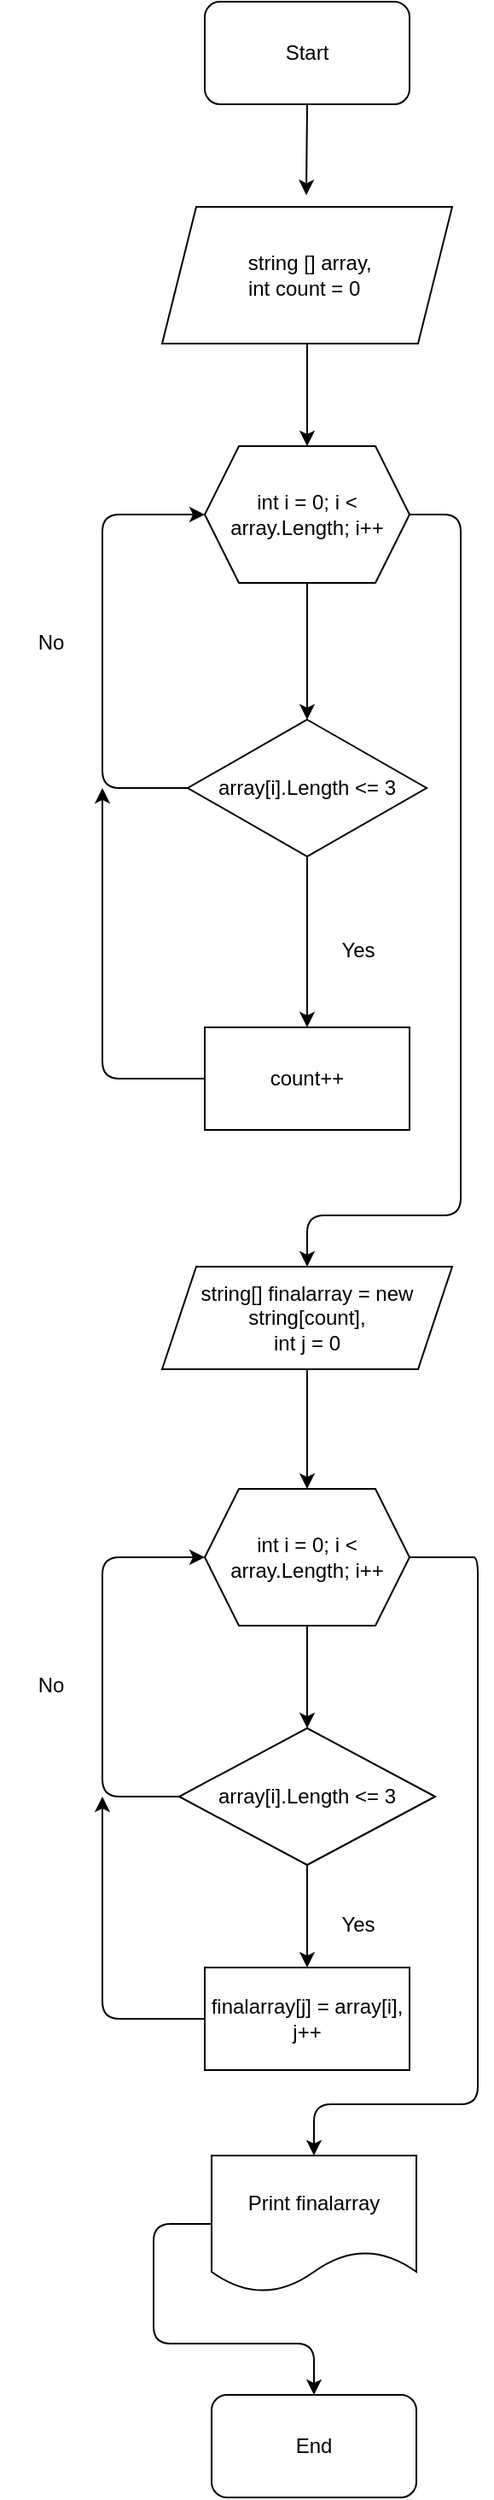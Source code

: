 <mxfile>
    <diagram id="5UdA2600SbuSMMm4wdyI" name="Страница 1">
        <mxGraphModel dx="276" dy="280" grid="1" gridSize="10" guides="1" tooltips="1" connect="1" arrows="1" fold="1" page="1" pageScale="1" pageWidth="827" pageHeight="1169" math="0" shadow="0">
            <root>
                <mxCell id="0"/>
                <mxCell id="1" parent="0"/>
                <mxCell id="8" style="edgeStyle=none;html=1;exitX=0.5;exitY=1;exitDx=0;exitDy=0;entryX=0.497;entryY=-0.085;entryDx=0;entryDy=0;entryPerimeter=0;" edge="1" parent="1" source="2" target="3">
                    <mxGeometry relative="1" as="geometry"/>
                </mxCell>
                <mxCell id="2" value="Start" style="rounded=1;whiteSpace=wrap;html=1;" vertex="1" parent="1">
                    <mxGeometry x="290" y="10" width="120" height="60" as="geometry"/>
                </mxCell>
                <mxCell id="9" style="edgeStyle=none;html=1;exitX=0.5;exitY=1;exitDx=0;exitDy=0;entryX=0.5;entryY=0;entryDx=0;entryDy=0;" edge="1" parent="1" source="3" target="6">
                    <mxGeometry relative="1" as="geometry"/>
                </mxCell>
                <mxCell id="3" value="&amp;nbsp;string [] array,&lt;br&gt;int count = 0&amp;nbsp;" style="shape=parallelogram;perimeter=parallelogramPerimeter;whiteSpace=wrap;html=1;fixedSize=1;" vertex="1" parent="1">
                    <mxGeometry x="265" y="130" width="170" height="80" as="geometry"/>
                </mxCell>
                <mxCell id="11" style="edgeStyle=none;html=1;exitX=0.5;exitY=1;exitDx=0;exitDy=0;entryX=0.5;entryY=0;entryDx=0;entryDy=0;" edge="1" parent="1" source="6" target="7">
                    <mxGeometry relative="1" as="geometry"/>
                </mxCell>
                <mxCell id="43" style="edgeStyle=none;html=1;exitX=1;exitY=0.5;exitDx=0;exitDy=0;entryX=0.5;entryY=0;entryDx=0;entryDy=0;" edge="1" parent="1" source="6" target="24">
                    <mxGeometry relative="1" as="geometry">
                        <Array as="points">
                            <mxPoint x="440" y="310"/>
                            <mxPoint x="440" y="720"/>
                            <mxPoint x="350" y="720"/>
                        </Array>
                    </mxGeometry>
                </mxCell>
                <mxCell id="6" value="int i = 0; i &amp;lt; array.Length; i++" style="shape=hexagon;perimeter=hexagonPerimeter2;whiteSpace=wrap;html=1;fixedSize=1;" vertex="1" parent="1">
                    <mxGeometry x="290" y="270" width="120" height="80" as="geometry"/>
                </mxCell>
                <mxCell id="13" style="edgeStyle=none;html=1;exitX=0.5;exitY=1;exitDx=0;exitDy=0;entryX=0.5;entryY=0;entryDx=0;entryDy=0;" edge="1" parent="1" source="7" target="12">
                    <mxGeometry relative="1" as="geometry">
                        <mxPoint x="350" y="550" as="targetPoint"/>
                    </mxGeometry>
                </mxCell>
                <mxCell id="22" style="edgeStyle=none;html=1;exitX=0;exitY=0.5;exitDx=0;exitDy=0;entryX=0;entryY=0.5;entryDx=0;entryDy=0;" edge="1" parent="1" source="7" target="6">
                    <mxGeometry relative="1" as="geometry">
                        <mxPoint x="270" y="320" as="targetPoint"/>
                        <Array as="points">
                            <mxPoint x="230" y="470"/>
                            <mxPoint x="230" y="310"/>
                        </Array>
                    </mxGeometry>
                </mxCell>
                <mxCell id="7" value="array[i].Length &amp;lt;= 3" style="rhombus;whiteSpace=wrap;html=1;" vertex="1" parent="1">
                    <mxGeometry x="280" y="430" width="140" height="80" as="geometry"/>
                </mxCell>
                <mxCell id="42" style="edgeStyle=none;html=1;exitX=0;exitY=0.5;exitDx=0;exitDy=0;" edge="1" parent="1" source="12">
                    <mxGeometry relative="1" as="geometry">
                        <mxPoint x="230" y="470" as="targetPoint"/>
                        <Array as="points">
                            <mxPoint x="230" y="640"/>
                        </Array>
                    </mxGeometry>
                </mxCell>
                <mxCell id="12" value="count++" style="rounded=0;whiteSpace=wrap;html=1;" vertex="1" parent="1">
                    <mxGeometry x="290" y="610" width="120" height="60" as="geometry"/>
                </mxCell>
                <mxCell id="14" value="Yes" style="text;html=1;strokeColor=none;fillColor=none;align=center;verticalAlign=middle;whiteSpace=wrap;rounded=0;" vertex="1" parent="1">
                    <mxGeometry x="350" y="550" width="60" height="30" as="geometry"/>
                </mxCell>
                <mxCell id="23" value="No" style="text;html=1;strokeColor=none;fillColor=none;align=center;verticalAlign=middle;whiteSpace=wrap;rounded=0;" vertex="1" parent="1">
                    <mxGeometry x="170" y="370" width="60" height="30" as="geometry"/>
                </mxCell>
                <mxCell id="29" style="edgeStyle=none;html=1;exitX=0.5;exitY=1;exitDx=0;exitDy=0;entryX=0.5;entryY=0;entryDx=0;entryDy=0;" edge="1" parent="1" source="24" target="26">
                    <mxGeometry relative="1" as="geometry"/>
                </mxCell>
                <mxCell id="24" value="string[] finalarray = new string[count],&lt;br&gt;int j = 0" style="shape=parallelogram;perimeter=parallelogramPerimeter;whiteSpace=wrap;html=1;fixedSize=1;" vertex="1" parent="1">
                    <mxGeometry x="265" y="750" width="170" height="60" as="geometry"/>
                </mxCell>
                <mxCell id="30" style="edgeStyle=none;html=1;exitX=0.5;exitY=1;exitDx=0;exitDy=0;entryX=0.5;entryY=0;entryDx=0;entryDy=0;" edge="1" parent="1" source="26" target="27">
                    <mxGeometry relative="1" as="geometry"/>
                </mxCell>
                <mxCell id="44" style="edgeStyle=none;html=1;exitX=1;exitY=0.5;exitDx=0;exitDy=0;entryX=0.5;entryY=0;entryDx=0;entryDy=0;" edge="1" parent="1" source="26" target="38">
                    <mxGeometry relative="1" as="geometry">
                        <Array as="points">
                            <mxPoint x="440" y="920"/>
                            <mxPoint x="450" y="920"/>
                            <mxPoint x="450" y="1240"/>
                            <mxPoint x="354" y="1240"/>
                        </Array>
                    </mxGeometry>
                </mxCell>
                <mxCell id="26" value="int i = 0; i &lt; array.Length; i++" style="shape=hexagon;perimeter=hexagonPerimeter2;whiteSpace=wrap;html=1;fixedSize=1;" vertex="1" parent="1">
                    <mxGeometry x="290" y="880" width="120" height="80" as="geometry"/>
                </mxCell>
                <mxCell id="31" style="edgeStyle=none;html=1;exitX=0;exitY=0.5;exitDx=0;exitDy=0;entryX=0;entryY=0.5;entryDx=0;entryDy=0;" edge="1" parent="1" source="27" target="26">
                    <mxGeometry relative="1" as="geometry">
                        <Array as="points">
                            <mxPoint x="230" y="1060"/>
                            <mxPoint x="230" y="920"/>
                        </Array>
                    </mxGeometry>
                </mxCell>
                <mxCell id="34" style="edgeStyle=none;html=1;exitX=0.5;exitY=1;exitDx=0;exitDy=0;entryX=0.5;entryY=0;entryDx=0;entryDy=0;" edge="1" parent="1" source="27" target="28">
                    <mxGeometry relative="1" as="geometry"/>
                </mxCell>
                <mxCell id="27" value="array[i].Length &amp;lt;= 3" style="rhombus;whiteSpace=wrap;html=1;" vertex="1" parent="1">
                    <mxGeometry x="275" y="1020" width="150" height="80" as="geometry"/>
                </mxCell>
                <mxCell id="41" style="edgeStyle=none;html=1;exitX=0;exitY=0.5;exitDx=0;exitDy=0;" edge="1" parent="1" source="28">
                    <mxGeometry relative="1" as="geometry">
                        <mxPoint x="230" y="1060" as="targetPoint"/>
                        <Array as="points">
                            <mxPoint x="230" y="1190"/>
                            <mxPoint x="230" y="1080"/>
                        </Array>
                    </mxGeometry>
                </mxCell>
                <mxCell id="28" value="&lt;div&gt;finalarray[j] = array[i],&lt;/div&gt;&lt;div&gt;j++&lt;/div&gt;" style="rounded=0;whiteSpace=wrap;html=1;" vertex="1" parent="1">
                    <mxGeometry x="290" y="1160" width="120" height="60" as="geometry"/>
                </mxCell>
                <mxCell id="33" value="No" style="text;html=1;strokeColor=none;fillColor=none;align=center;verticalAlign=middle;whiteSpace=wrap;rounded=0;" vertex="1" parent="1">
                    <mxGeometry x="170" y="980" width="60" height="30" as="geometry"/>
                </mxCell>
                <mxCell id="35" value="Yes" style="text;html=1;strokeColor=none;fillColor=none;align=center;verticalAlign=middle;whiteSpace=wrap;rounded=0;" vertex="1" parent="1">
                    <mxGeometry x="350" y="1120" width="60" height="30" as="geometry"/>
                </mxCell>
                <mxCell id="40" style="edgeStyle=none;html=1;exitX=0;exitY=0.5;exitDx=0;exitDy=0;entryX=0.5;entryY=0;entryDx=0;entryDy=0;" edge="1" parent="1" source="38" target="39">
                    <mxGeometry relative="1" as="geometry">
                        <Array as="points">
                            <mxPoint x="260" y="1310"/>
                            <mxPoint x="260" y="1380"/>
                            <mxPoint x="354" y="1380"/>
                        </Array>
                    </mxGeometry>
                </mxCell>
                <mxCell id="38" value="Print finalarray" style="shape=document;whiteSpace=wrap;html=1;boundedLbl=1;" vertex="1" parent="1">
                    <mxGeometry x="294" y="1270" width="120" height="80" as="geometry"/>
                </mxCell>
                <mxCell id="39" value="End" style="rounded=1;whiteSpace=wrap;html=1;" vertex="1" parent="1">
                    <mxGeometry x="294" y="1410" width="120" height="60" as="geometry"/>
                </mxCell>
            </root>
        </mxGraphModel>
    </diagram>
</mxfile>